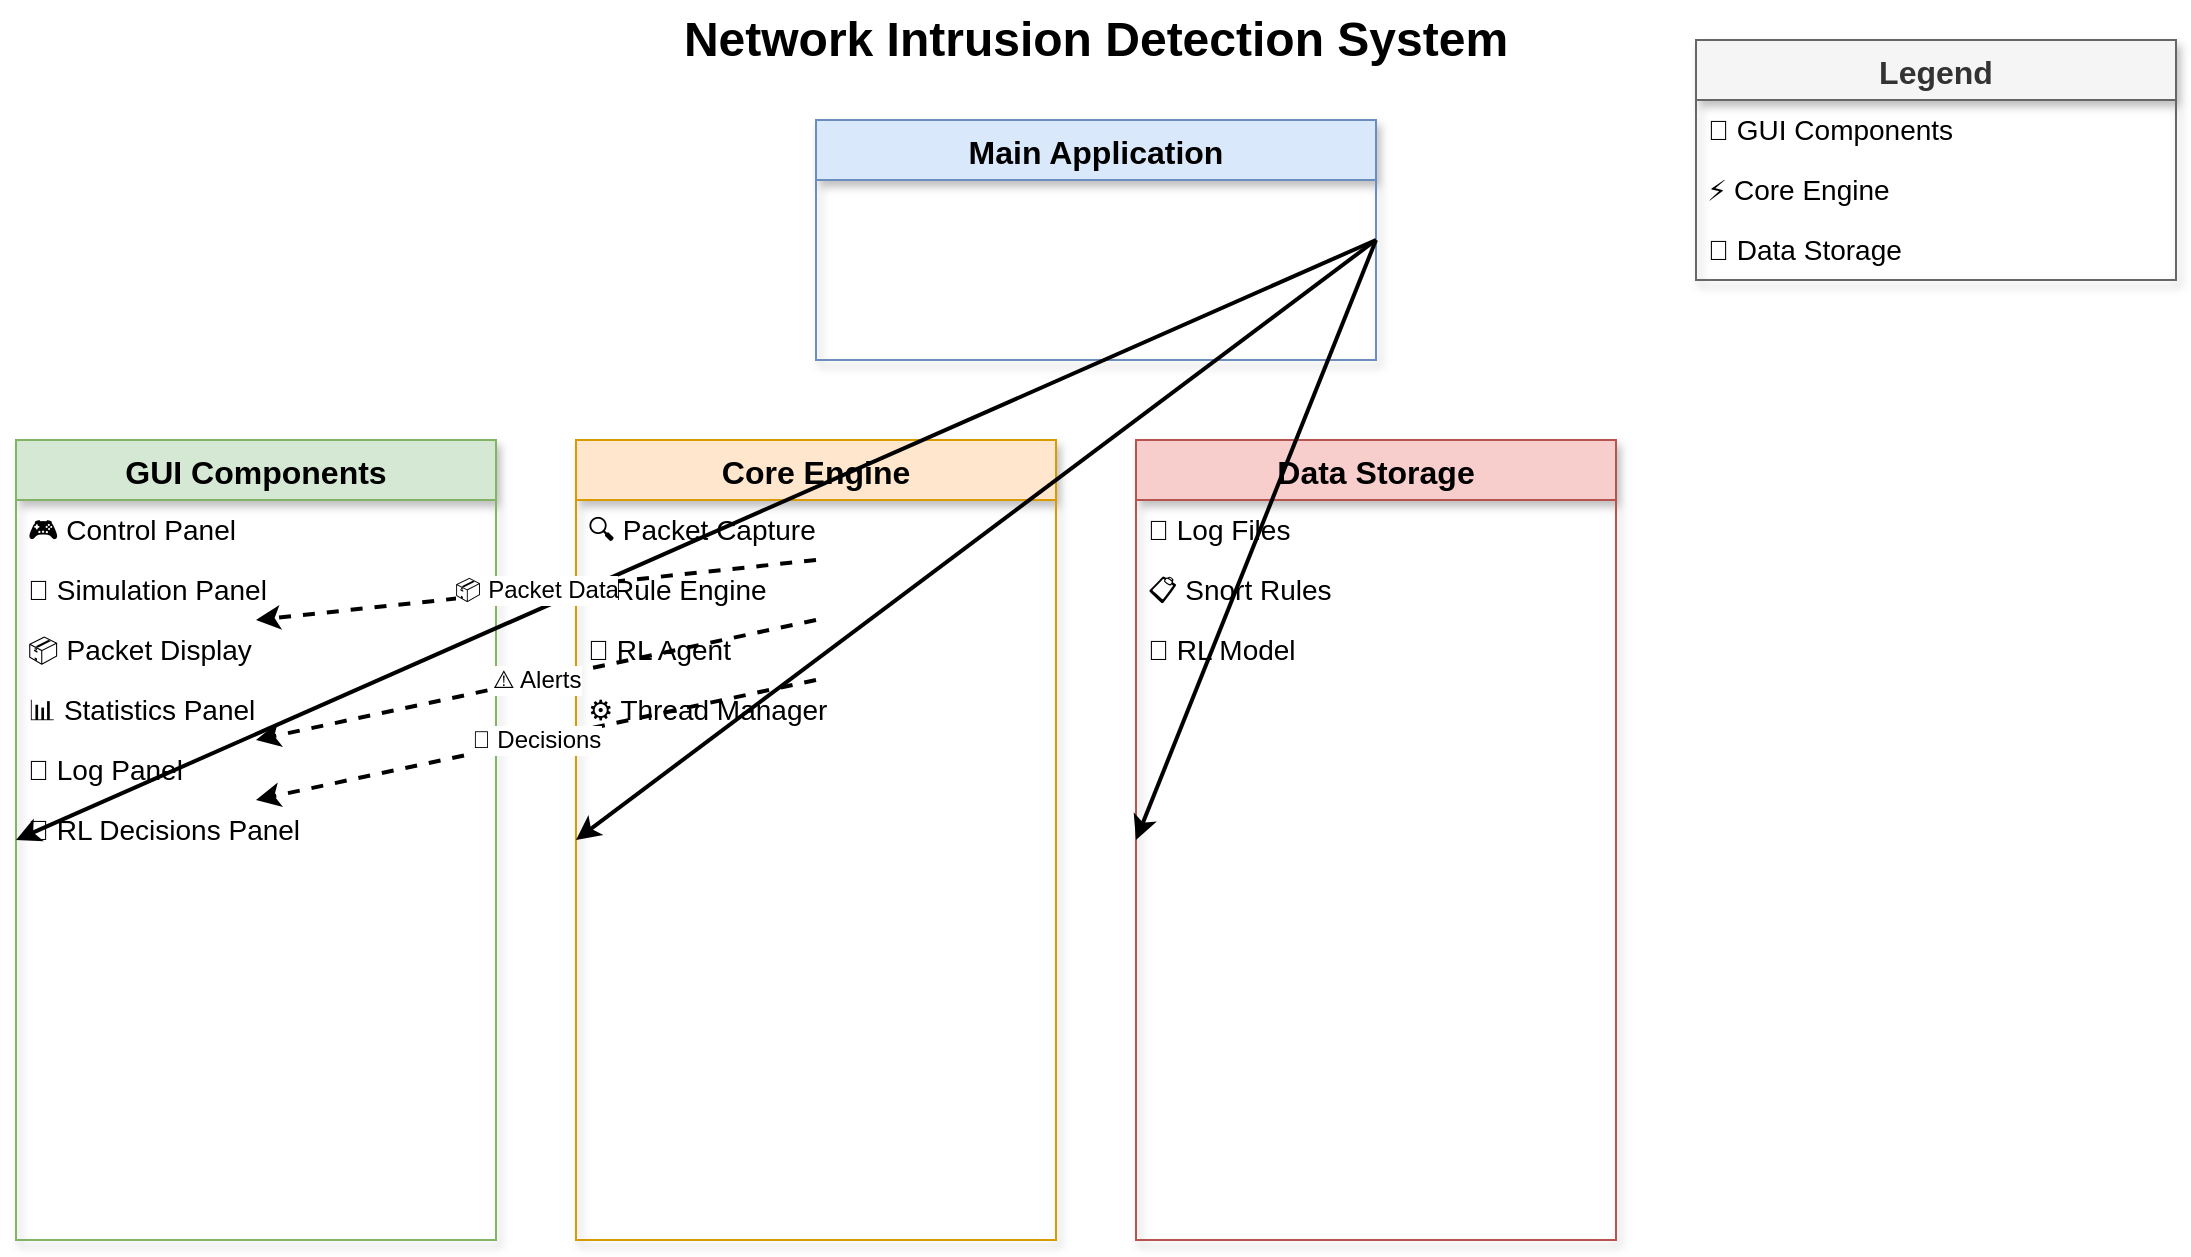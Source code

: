 <mxfile version="21.7.5" type="device">
  <diagram id="system_architecture" name="IDS System Architecture">
    <mxGraphModel dx="1422" dy="762" grid="1" gridSize="10" guides="1" tooltips="1" connect="1" arrows="1" fold="1" page="1" pageScale="1" pageWidth="1169" pageHeight="827" math="0" shadow="0">
      <root>
        <mxCell id="0"/>
        <mxCell id="1" parent="0"/>
        
        <!-- Title -->
        <mxCell id="title" value="Network Intrusion Detection System" style="text;html=1;strokeColor=none;fillColor=none;align=center;verticalAlign=middle;whiteSpace=wrap;rounded=0;fontSize=24;fontStyle=1" vertex="1" parent="1">
          <mxGeometry x="240" y="20" width="680" height="40" as="geometry"/>
        </mxCell>
        
        <!-- Main Components -->
        <mxCell id="main" value="Main Application" style="swimlane;fontStyle=1;align=center;verticalAlign=top;childLayout=stackLayout;horizontal=1;startSize=30;horizontalStack=0;resizeParent=1;resizeParentMax=0;resizeLast=0;collapsible=1;marginBottom=0;fillColor=#dae8fc;strokeColor=#6c8ebf;shadow=1;fontSize=16;" vertex="1" parent="1">
          <mxGeometry x="440" y="80" width="280" height="120" as="geometry"/>
        </mxCell>
        
        <!-- GUI Components -->
        <mxCell id="gui" value="GUI Components" style="swimlane;fontStyle=1;align=center;verticalAlign=top;childLayout=stackLayout;horizontal=1;startSize=30;horizontalStack=0;resizeParent=1;resizeParentMax=0;resizeLast=0;collapsible=1;marginBottom=0;fillColor=#d5e8d4;strokeColor=#82b366;shadow=1;fontSize=16;" vertex="1" parent="1">
          <mxGeometry x="40" y="240" width="240" height="400" as="geometry"/>
        </mxCell>
        
        <mxCell id="control_panel" value="🎮 Control Panel" style="text;strokeColor=none;fillColor=none;align=left;verticalAlign=top;spacingLeft=4;spacingRight=4;overflow=hidden;points=[[0,0.5],[1,0.5]];portConstraint=eastwest;rotatable=0;fontSize=14;" vertex="1" parent="gui">
          <mxGeometry y="30" width="240" height="30" as="geometry"/>
        </mxCell>
        
        <mxCell id="simulation_panel" value="🎯 Simulation Panel" style="text;strokeColor=none;fillColor=none;align=left;verticalAlign=top;spacingLeft=4;spacingRight=4;overflow=hidden;points=[[0,0.5],[1,0.5]];portConstraint=eastwest;rotatable=0;fontSize=14;" vertex="1" parent="gui">
          <mxGeometry y="60" width="240" height="30" as="geometry"/>
        </mxCell>
        
        <mxCell id="packet_display" value="📦 Packet Display" style="text;strokeColor=none;fillColor=none;align=left;verticalAlign=top;spacingLeft=4;spacingRight=4;overflow=hidden;points=[[0,0.5],[1,0.5]];portConstraint=eastwest;rotatable=0;fontSize=14;" vertex="1" parent="gui">
          <mxGeometry y="90" width="240" height="30" as="geometry"/>
        </mxCell>
        
        <mxCell id="statistics_panel" value="📊 Statistics Panel" style="text;strokeColor=none;fillColor=none;align=left;verticalAlign=top;spacingLeft=4;spacingRight=4;overflow=hidden;points=[[0,0.5],[1,0.5]];portConstraint=eastwest;rotatable=0;fontSize=14;" vertex="1" parent="gui">
          <mxGeometry y="120" width="240" height="30" as="geometry"/>
        </mxCell>
        
        <mxCell id="log_panel" value="📝 Log Panel" style="text;strokeColor=none;fillColor=none;align=left;verticalAlign=top;spacingLeft=4;spacingRight=4;overflow=hidden;points=[[0,0.5],[1,0.5]];portConstraint=eastwest;rotatable=0;fontSize=14;" vertex="1" parent="gui">
          <mxGeometry y="150" width="240" height="30" as="geometry"/>
        </mxCell>
        
        <mxCell id="rl_decisions" value="🤖 RL Decisions Panel" style="text;strokeColor=none;fillColor=none;align=left;verticalAlign=top;spacingLeft=4;spacingRight=4;overflow=hidden;points=[[0,0.5],[1,0.5]];portConstraint=eastwest;rotatable=0;fontSize=14;" vertex="1" parent="gui">
          <mxGeometry y="180" width="240" height="30" as="geometry"/>
        </mxCell>
        
        <!-- Core Engine -->
        <mxCell id="engine" value="Core Engine" style="swimlane;fontStyle=1;align=center;verticalAlign=top;childLayout=stackLayout;horizontal=1;startSize=30;horizontalStack=0;resizeParent=1;resizeParentMax=0;resizeLast=0;collapsible=1;marginBottom=0;fillColor=#ffe6cc;strokeColor=#d79b00;shadow=1;fontSize=16;" vertex="1" parent="1">
          <mxGeometry x="320" y="240" width="240" height="400" as="geometry"/>
        </mxCell>
        
        <mxCell id="packet_capture" value="🔍 Packet Capture" style="text;strokeColor=none;fillColor=none;align=left;verticalAlign=top;spacingLeft=4;spacingRight=4;overflow=hidden;points=[[0,0.5],[1,0.5]];portConstraint=eastwest;rotatable=0;fontSize=14;" vertex="1" parent="engine">
          <mxGeometry y="30" width="240" height="30" as="geometry"/>
        </mxCell>
        
        <mxCell id="rule_engine" value="⚡ Rule Engine" style="text;strokeColor=none;fillColor=none;align=left;verticalAlign=top;spacingLeft=4;spacingRight=4;overflow=hidden;points=[[0,0.5],[1,0.5]];portConstraint=eastwest;rotatable=0;fontSize=14;" vertex="1" parent="engine">
          <mxGeometry y="60" width="240" height="30" as="geometry"/>
        </mxCell>
        
        <mxCell id="rl_agent" value="🧠 RL Agent" style="text;strokeColor=none;fillColor=none;align=left;verticalAlign=top;spacingLeft=4;spacingRight=4;overflow=hidden;points=[[0,0.5],[1,0.5]];portConstraint=eastwest;rotatable=0;fontSize=14;" vertex="1" parent="engine">
          <mxGeometry y="90" width="240" height="30" as="geometry"/>
        </mxCell>
        
        <mxCell id="thread_manager" value="⚙️ Thread Manager" style="text;strokeColor=none;fillColor=none;align=left;verticalAlign=top;spacingLeft=4;spacingRight=4;overflow=hidden;points=[[0,0.5],[1,0.5]];portConstraint=eastwest;rotatable=0;fontSize=14;" vertex="1" parent="engine">
          <mxGeometry y="120" width="240" height="30" as="geometry"/>
        </mxCell>
        
        <!-- Data Storage -->
        <mxCell id="storage" value="Data Storage" style="swimlane;fontStyle=1;align=center;verticalAlign=top;childLayout=stackLayout;horizontal=1;startSize=30;horizontalStack=0;resizeParent=1;resizeParentMax=0;resizeLast=0;collapsible=1;marginBottom=0;fillColor=#f8cecc;strokeColor=#b85450;shadow=1;fontSize=16;" vertex="1" parent="1">
          <mxGeometry x="600" y="240" width="240" height="400" as="geometry"/>
        </mxCell>
        
        <mxCell id="logs" value="📁 Log Files" style="text;strokeColor=none;fillColor=none;align=left;verticalAlign=top;spacingLeft=4;spacingRight=4;overflow=hidden;points=[[0,0.5],[1,0.5]];portConstraint=eastwest;rotatable=0;fontSize=14;" vertex="1" parent="storage">
          <mxGeometry y="30" width="240" height="30" as="geometry"/>
        </mxCell>
        
        <mxCell id="rules" value="📋 Snort Rules" style="text;strokeColor=none;fillColor=none;align=left;verticalAlign=top;spacingLeft=4;spacingRight=4;overflow=hidden;points=[[0,0.5],[1,0.5]];portConstraint=eastwest;rotatable=0;fontSize=14;" vertex="1" parent="storage">
          <mxGeometry y="60" width="240" height="30" as="geometry"/>
        </mxCell>
        
        <mxCell id="model" value="💾 RL Model" style="text;strokeColor=none;fillColor=none;align=left;verticalAlign=top;spacingLeft=4;spacingRight=4;overflow=hidden;points=[[0,0.5],[1,0.5]];portConstraint=eastwest;rotatable=0;fontSize=14;" vertex="1" parent="storage">
          <mxGeometry y="90" width="240" height="30" as="geometry"/>
        </mxCell>
        
        <!-- Connections -->
        <mxCell id="conn1" value="" style="endArrow=classic;html=1;exitX=1;exitY=0.5;exitDx=0;exitDy=0;entryX=0;entryY=0.5;entryDx=0;entryDy=0;strokeWidth=2;" edge="1" parent="1" source="main" target="gui">
          <mxGeometry width="50" height="50" relative="1" as="geometry"/>
        </mxCell>
        
        <mxCell id="conn2" value="" style="endArrow=classic;html=1;exitX=1;exitY=0.5;exitDx=0;exitDy=0;entryX=0;entryY=0.5;entryDx=0;entryDy=0;strokeWidth=2;" edge="1" parent="1" source="main" target="engine">
          <mxGeometry width="50" height="50" relative="1" as="geometry"/>
        </mxCell>
        
        <mxCell id="conn3" value="" style="endArrow=classic;html=1;exitX=1;exitY=0.5;exitDx=0;exitDy=0;entryX=0;entryY=0.5;entryDx=0;entryDy=0;strokeWidth=2;" edge="1" parent="1" source="main" target="storage">
          <mxGeometry width="50" height="50" relative="1" as="geometry"/>
        </mxCell>
        
        <!-- Data Flow -->
        <mxCell id="flow1" value="📦 Packet Data" style="endArrow=classic;html=1;exitX=0.5;exitY=1;exitDx=0;exitDy=0;entryX=0.5;entryY=0;entryDx=0;entryDy=0;dashed=1;strokeWidth=2;fontSize=12;" edge="1" parent="1" source="packet_capture" target="packet_display">
          <mxGeometry width="50" height="50" relative="1" as="geometry"/>
        </mxCell>
        
        <mxCell id="flow2" value="⚠️ Alerts" style="endArrow=classic;html=1;exitX=0.5;exitY=1;exitDx=0;exitDy=0;entryX=0.5;entryY=0;entryDx=0;entryDy=0;dashed=1;strokeWidth=2;fontSize=12;" edge="1" parent="1" source="rule_engine" target="log_panel">
          <mxGeometry width="50" height="50" relative="1" as="geometry"/>
        </mxCell>
        
        <mxCell id="flow3" value="🤖 Decisions" style="endArrow=classic;html=1;exitX=0.5;exitY=1;exitDx=0;exitDy=0;entryX=0.5;entryY=0;entryDx=0;entryDy=0;dashed=1;strokeWidth=2;fontSize=12;" edge="1" parent="1" source="rl_agent" target="rl_decisions">
          <mxGeometry width="50" height="50" relative="1" as="geometry"/>
        </mxCell>
        
        <!-- Legend -->
        <mxCell id="legend" value="Legend" style="swimlane;fontStyle=1;align=center;verticalAlign=top;childLayout=stackLayout;horizontal=1;startSize=30;horizontalStack=0;resizeParent=1;resizeParentMax=0;resizeLast=0;collapsible=1;marginBottom=0;fillColor=#f5f5f5;strokeColor=#666666;fontColor=#333333;shadow=1;fontSize=16;" vertex="1" parent="1">
          <mxGeometry x="880" y="40" width="240" height="120" as="geometry"/>
        </mxCell>
        
        <mxCell id="legend1" value="🎨 GUI Components" style="text;strokeColor=none;fillColor=none;align=left;verticalAlign=top;spacingLeft=4;spacingRight=4;overflow=hidden;points=[[0,0.5],[1,0.5]];portConstraint=eastwest;rotatable=0;fontSize=14;" vertex="1" parent="legend">
          <mxGeometry y="30" width="240" height="30" as="geometry"/>
        </mxCell>
        
        <mxCell id="legend2" value="⚡ Core Engine" style="text;strokeColor=none;fillColor=none;align=left;verticalAlign=top;spacingLeft=4;spacingRight=4;overflow=hidden;points=[[0,0.5],[1,0.5]];portConstraint=eastwest;rotatable=0;fontSize=14;" vertex="1" parent="legend">
          <mxGeometry y="60" width="240" height="30" as="geometry"/>
        </mxCell>
        
        <mxCell id="legend3" value="💾 Data Storage" style="text;strokeColor=none;fillColor=none;align=left;verticalAlign=top;spacingLeft=4;spacingRight=4;overflow=hidden;points=[[0,0.5],[1,0.5]];portConstraint=eastwest;rotatable=0;fontSize=14;" vertex="1" parent="legend">
          <mxGeometry y="90" width="240" height="30" as="geometry"/>
        </mxCell>
      </root>
    </mxGraphModel>
  </diagram>
</mxfile> 